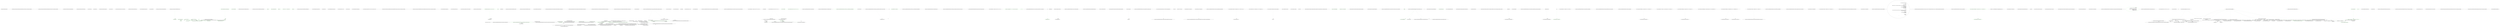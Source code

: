 digraph  {
n23 [label="Nancy.Routing.Trie.Nodes.CaptureNodeWithLiteral", span=""];
n0 [cluster="Nancy.Routing.Trie.Nodes.CaptureNodeWithLiteral.CaptureNodeWithLiteral(Nancy.Routing.Trie.Nodes.TrieNode, string, Nancy.Routing.Trie.ITrieNodeFactory)", label="Entry Nancy.Routing.Trie.Nodes.CaptureNodeWithLiteral.CaptureNodeWithLiteral(Nancy.Routing.Trie.Nodes.TrieNode, string, Nancy.Routing.Trie.ITrieNodeFactory)", span="26-26"];
n2 [cluster="Nancy.Routing.Trie.Nodes.CaptureNodeWithLiteral.CaptureNodeWithLiteral(Nancy.Routing.Trie.Nodes.TrieNode, string, Nancy.Routing.Trie.ITrieNodeFactory)", label="Exit Nancy.Routing.Trie.Nodes.CaptureNodeWithLiteral.CaptureNodeWithLiteral(Nancy.Routing.Trie.Nodes.TrieNode, string, Nancy.Routing.Trie.ITrieNodeFactory)", span="26-26"];
n3 [cluster="Nancy.Routing.Trie.Nodes.CaptureNodeWithLiteral.ExtractParameterName()", label="Entry Nancy.Routing.Trie.Nodes.CaptureNodeWithLiteral.ExtractParameterName()", span="51-51"];
n4 [cluster="Nancy.Routing.Trie.Nodes.CaptureNodeWithLiteral.Match(string)", label="Entry Nancy.Routing.Trie.Nodes.CaptureNodeWithLiteral.Match(string)", span="37-37"];
n11 [cluster="string.StartsWith(string)", label="Entry string.StartsWith(string)", span="0-0"];
n12 [cluster="string.EndsWith(string)", label="Entry string.EndsWith(string)", span="0-0"];
n13 [cluster="Nancy.Routing.Trie.SegmentMatch.SegmentMatch(bool)", label="Entry Nancy.Routing.Trie.SegmentMatch.SegmentMatch(bool)", span="26-26"];
n14 [cluster="string.Substring(int, int)", label="Entry string.Substring(int, int)", span="0-0"];
n15 [cluster="System.Collections.Generic.IDictionary<TKey, TValue>.Add(TKey, TValue)", label="Entry System.Collections.Generic.IDictionary<TKey, TValue>.Add(TKey, TValue)", span="0-0"];
n10 [cluster="Nancy.Routing.Trie.Nodes.CaptureNodeWithLiteral.Match(string)", label="Exit Nancy.Routing.Trie.Nodes.CaptureNodeWithLiteral.Match(string)", span="37-37"];
n21 [cluster="System.Text.RegularExpressions.Regex.Match(string)", label="Entry System.Text.RegularExpressions.Regex.Match(string)", span="0-0"];
n22 [cluster="string.Trim(params char[])", label="Entry string.Trim(params char[])", span="0-0"];
n20 [cluster="Nancy.Routing.Trie.Nodes.CaptureNodeWithLiteral.ExtractParameterName()", label="Exit Nancy.Routing.Trie.Nodes.CaptureNodeWithLiteral.ExtractParameterName()", span="51-51"];
m0_13 [cluster="Nancy.Routing.Trie.Nodes.CaptureNodeWithMultipleParameters.Match(string)", file="CaptureNodeWithMultipleParameters.cs", label="Entry Nancy.Routing.Trie.Nodes.CaptureNodeWithMultipleParameters.Match(string)", span="57-57"];
m0_14 [cluster="Nancy.Routing.Trie.Nodes.CaptureNodeWithMultipleParameters.Match(string)", color=green, community=0, file="CaptureNodeWithMultipleParameters.cs", label="var match = SegmentMatch.NoMatch", prediction=0, span="59-59"];
m0_15 [cluster="Nancy.Routing.Trie.Nodes.CaptureNodeWithMultipleParameters.Match(string)", color=green, community=0, file="CaptureNodeWithMultipleParameters.cs", label="var regex = new Regex(builtRegex)", prediction=1, span="60-60"];
m0_23 [cluster="Nancy.Routing.Trie.Nodes.CaptureNodeWithMultipleParameters.Match(string)", color=green, community=0, file="CaptureNodeWithMultipleParameters.cs", label="return match;", prediction=0, span="71-71"];
m0_16 [cluster="Nancy.Routing.Trie.Nodes.CaptureNodeWithMultipleParameters.Match(string)", color=green, community=0, file="CaptureNodeWithMultipleParameters.cs", label="regex.IsMatch(segment)", prediction=3, span="62-62"];
m0_17 [cluster="Nancy.Routing.Trie.Nodes.CaptureNodeWithMultipleParameters.Match(string)", color=green, community=0, file="CaptureNodeWithMultipleParameters.cs", label="match = new SegmentMatch(true)", prediction=0, span="64-64"];
m0_18 [cluster="Nancy.Routing.Trie.Nodes.CaptureNodeWithMultipleParameters.Match(string)", color=green, community=0, file="CaptureNodeWithMultipleParameters.cs", label="var regexMatch = regex.Match(segment)", prediction=0, span="65-65"];
m0_19 [cluster="Nancy.Routing.Trie.Nodes.CaptureNodeWithMultipleParameters.Match(string)", color=green, community=0, file="CaptureNodeWithMultipleParameters.cs", label="int i = 1", prediction=0, span="66-66"];
m0_20 [cluster="Nancy.Routing.Trie.Nodes.CaptureNodeWithMultipleParameters.Match(string)", color=green, community=0, file="CaptureNodeWithMultipleParameters.cs", label="i < regexMatch.Groups.Count", prediction=0, span="66-66"];
m0_21 [cluster="Nancy.Routing.Trie.Nodes.CaptureNodeWithMultipleParameters.Match(string)", color=green, community=0, file="CaptureNodeWithMultipleParameters.cs", label="match.CapturedParameters.Add(parameterNames[i - 1], regexMatch.Groups[i].Value)", prediction=0, span="68-68"];
m0_22 [cluster="Nancy.Routing.Trie.Nodes.CaptureNodeWithMultipleParameters.Match(string)", color=green, community=0, file="CaptureNodeWithMultipleParameters.cs", label="i++", prediction=0, span="66-66"];
m0_24 [cluster="Nancy.Routing.Trie.Nodes.CaptureNodeWithMultipleParameters.Match(string)", file="CaptureNodeWithMultipleParameters.cs", label="Exit Nancy.Routing.Trie.Nodes.CaptureNodeWithMultipleParameters.Match(string)", span="57-57"];
m0_3 [cluster="Nancy.Routing.Trie.Nodes.CaptureNodeWithMultipleParameters.ExtractParameterNames()", file="CaptureNodeWithMultipleParameters.cs", label="Entry Nancy.Routing.Trie.Nodes.CaptureNodeWithMultipleParameters.ExtractParameterNames()", span="77-77"];
m0_30 [cluster="Nancy.Routing.Trie.Nodes.CaptureNodeWithMultipleParameters.ExtractParameterNames()", color=green, community=0, file="CaptureNodeWithMultipleParameters.cs", label="var matches = MatchRegex.Matches(this.RouteDefinitionSegment)", prediction=0, span="79-79"];
m0_31 [cluster="Nancy.Routing.Trie.Nodes.CaptureNodeWithMultipleParameters.ExtractParameterNames()", color=green, community=0, file="CaptureNodeWithMultipleParameters.cs", label="builtRegex += ''^''", prediction=11, span="80-80"];
m0_32 [cluster="Nancy.Routing.Trie.Nodes.CaptureNodeWithMultipleParameters.ExtractParameterNames()", color=green, community=0, file="CaptureNodeWithMultipleParameters.cs", label=matches, prediction=0, span="81-81"];
m0_36 [cluster="Nancy.Routing.Trie.Nodes.CaptureNodeWithMultipleParameters.ExtractParameterNames()", color=green, community=0, file="CaptureNodeWithMultipleParameters.cs", label="builtRegex += Regex.Escape(match.Value)", prediction=13, span="90-90"];
m0_35 [cluster="Nancy.Routing.Trie.Nodes.CaptureNodeWithMultipleParameters.ExtractParameterNames()", color=green, community=0, file="CaptureNodeWithMultipleParameters.cs", label="builtRegex += ''(.+)''", prediction=14, span="86-86"];
m0_33 [cluster="Nancy.Routing.Trie.Nodes.CaptureNodeWithMultipleParameters.ExtractParameterNames()", color=green, community=0, file="CaptureNodeWithMultipleParameters.cs", label="match.Value.StartsWith(''{'') && match.Value.EndsWith(''}'')", prediction=15, span="83-83"];
m0_37 [cluster="Nancy.Routing.Trie.Nodes.CaptureNodeWithMultipleParameters.ExtractParameterNames()", color=green, community=0, file="CaptureNodeWithMultipleParameters.cs", label="builtRegex += ''$''", prediction=16, span="93-93"];
m0_34 [cluster="Nancy.Routing.Trie.Nodes.CaptureNodeWithMultipleParameters.ExtractParameterNames()", color=green, community=0, file="CaptureNodeWithMultipleParameters.cs", label="parameterNames.Add(match.Value.Trim('{', '}'))", prediction=0, span="85-85"];
m0_38 [cluster="Nancy.Routing.Trie.Nodes.CaptureNodeWithMultipleParameters.ExtractParameterNames()", file="CaptureNodeWithMultipleParameters.cs", label="Exit Nancy.Routing.Trie.Nodes.CaptureNodeWithMultipleParameters.ExtractParameterNames()", span="77-77"];
m0_26 [cluster="System.Text.RegularExpressions.Regex.IsMatch(string)", file="CaptureNodeWithMultipleParameters.cs", label="Entry System.Text.RegularExpressions.Regex.IsMatch(string)", span="0-0"];
m0_40 [cluster="string.EndsWith(string)", file="CaptureNodeWithMultipleParameters.cs", label="Entry string.EndsWith(string)", span="0-0"];
m0_28 [cluster="System.Text.RegularExpressions.Regex.Match(string)", file="CaptureNodeWithMultipleParameters.cs", label="Entry System.Text.RegularExpressions.Regex.Match(string)", span="0-0"];
m0_42 [cluster="System.Collections.Generic.List<T>.Add(T)", file="CaptureNodeWithMultipleParameters.cs", label="Entry System.Collections.Generic.List<T>.Add(T)", span="0-0"];
m0_39 [cluster="string.StartsWith(string)", file="CaptureNodeWithMultipleParameters.cs", label="Entry string.StartsWith(string)", span="0-0"];
m0_43 [cluster="System.Text.RegularExpressions.Regex.Escape(string)", file="CaptureNodeWithMultipleParameters.cs", label="Entry System.Text.RegularExpressions.Regex.Escape(string)", span="0-0"];
m0_9 [cluster="System.Collections.Generic.IEnumerable<TSource>.Count<TSource>(System.Func<TSource, bool>)", file="CaptureNodeWithMultipleParameters.cs", label="Entry System.Collections.Generic.IEnumerable<TSource>.Count<TSource>(System.Func<TSource, bool>)", span="0-0"];
m0_0 [cluster="Nancy.Routing.Trie.Nodes.CaptureNodeWithMultipleParameters.CaptureNodeWithMultipleParameters(Nancy.Routing.Trie.Nodes.TrieNode, string, Nancy.Routing.Trie.ITrieNodeFactory)", file="CaptureNodeWithMultipleParameters.cs", label="Entry Nancy.Routing.Trie.Nodes.CaptureNodeWithMultipleParameters.CaptureNodeWithMultipleParameters(Nancy.Routing.Trie.Nodes.TrieNode, string, Nancy.Routing.Trie.ITrieNodeFactory)", span="22-22"];
m0_1 [cluster="Nancy.Routing.Trie.Nodes.CaptureNodeWithMultipleParameters.CaptureNodeWithMultipleParameters(Nancy.Routing.Trie.Nodes.TrieNode, string, Nancy.Routing.Trie.ITrieNodeFactory)", color=green, community=0, file="CaptureNodeWithMultipleParameters.cs", label="this.ExtractParameterNames()", prediction=0, span="25-25"];
m0_2 [cluster="Nancy.Routing.Trie.Nodes.CaptureNodeWithMultipleParameters.CaptureNodeWithMultipleParameters(Nancy.Routing.Trie.Nodes.TrieNode, string, Nancy.Routing.Trie.ITrieNodeFactory)", file="CaptureNodeWithMultipleParameters.cs", label="Exit Nancy.Routing.Trie.Nodes.CaptureNodeWithMultipleParameters.CaptureNodeWithMultipleParameters(Nancy.Routing.Trie.Nodes.TrieNode, string, Nancy.Routing.Trie.ITrieNodeFactory)", span="22-22"];
m0_25 [cluster="System.Text.RegularExpressions.Regex.Regex(string)", file="CaptureNodeWithMultipleParameters.cs", label="Entry System.Text.RegularExpressions.Regex.Regex(string)", span="0-0"];
m0_8 [cluster="System.Collections.IEnumerable.Cast<TResult>()", file="CaptureNodeWithMultipleParameters.cs", label="Entry System.Collections.IEnumerable.Cast<TResult>()", span="0-0"];
m0_29 [cluster="System.Collections.Generic.IDictionary<TKey, TValue>.Add(TKey, TValue)", file="CaptureNodeWithMultipleParameters.cs", label="Entry System.Collections.Generic.IDictionary<TKey, TValue>.Add(TKey, TValue)", span="0-0"];
m0_27 [cluster="Nancy.Routing.Trie.SegmentMatch.SegmentMatch(bool)", file="CaptureNodeWithMultipleParameters.cs", label="Entry Nancy.Routing.Trie.SegmentMatch.SegmentMatch(bool)", span="26-26"];
m0_10 [cluster="lambda expression", file="CaptureNodeWithMultipleParameters.cs", label="Entry lambda expression", span="41-41"];
m0_11 [cluster="lambda expression", color=green, community=0, file="CaptureNodeWithMultipleParameters.cs", label="g.Value != ''''", prediction=19, span="41-41"];
m0_12 [cluster="lambda expression", file="CaptureNodeWithMultipleParameters.cs", label="Exit lambda expression", span="41-41"];
m0_4 [cluster="Nancy.Routing.Trie.Nodes.CaptureNodeWithMultipleParameters.IsMatch(string)", file="CaptureNodeWithMultipleParameters.cs", label="Entry Nancy.Routing.Trie.Nodes.CaptureNodeWithMultipleParameters.IsMatch(string)", span="39-39"];
m0_5 [cluster="Nancy.Routing.Trie.Nodes.CaptureNodeWithMultipleParameters.IsMatch(string)", color=green, community=0, file="CaptureNodeWithMultipleParameters.cs", label="return MatchRegex.Matches(segment).Cast<Group>().Count(g => g.Value != '''') > 1;", prediction=20, span="41-41"];
m0_6 [cluster="Nancy.Routing.Trie.Nodes.CaptureNodeWithMultipleParameters.IsMatch(string)", file="CaptureNodeWithMultipleParameters.cs", label="Exit Nancy.Routing.Trie.Nodes.CaptureNodeWithMultipleParameters.IsMatch(string)", span="39-39"];
m0_7 [cluster="System.Text.RegularExpressions.Regex.Matches(string)", file="CaptureNodeWithMultipleParameters.cs", label="Entry System.Text.RegularExpressions.Regex.Matches(string)", span="0-0"];
m0_44 [file="CaptureNodeWithMultipleParameters.cs", label="Nancy.Routing.Trie.Nodes.CaptureNodeWithMultipleParameters", span=""];
m1_0 [cluster="Nancy.Responses.Negotiation.IResponseProcessor.CanProcess(Nancy.Responses.Negotiation.MediaRange, dynamic, Nancy.NancyContext)", file="DefaultRoutePatternMatcherFixture.cs", label="Entry Nancy.Responses.Negotiation.IResponseProcessor.CanProcess(Nancy.Responses.Negotiation.MediaRange, dynamic, Nancy.NancyContext)", span="23-23"];
m1_1 [cluster="Nancy.Responses.Negotiation.IResponseProcessor.CanProcess(Nancy.Responses.Negotiation.MediaRange, dynamic, Nancy.NancyContext)", file="DefaultRoutePatternMatcherFixture.cs", label="Exit Nancy.Responses.Negotiation.IResponseProcessor.CanProcess(Nancy.Responses.Negotiation.MediaRange, dynamic, Nancy.NancyContext)", span="23-23"];
m1_2 [cluster="Nancy.Responses.Negotiation.IResponseProcessor.Process(Nancy.Responses.Negotiation.MediaRange, dynamic, Nancy.NancyContext)", file="DefaultRoutePatternMatcherFixture.cs", label="Entry Nancy.Responses.Negotiation.IResponseProcessor.Process(Nancy.Responses.Negotiation.MediaRange, dynamic, Nancy.NancyContext)", span="32-32"];
m1_3 [cluster="Nancy.Responses.Negotiation.IResponseProcessor.Process(Nancy.Responses.Negotiation.MediaRange, dynamic, Nancy.NancyContext)", file="DefaultRoutePatternMatcherFixture.cs", label="Exit Nancy.Responses.Negotiation.IResponseProcessor.Process(Nancy.Responses.Negotiation.MediaRange, dynamic, Nancy.NancyContext)", span="32-32"];
m2_28 [cluster="object.ShouldBeSameAs(object)", file="DefaultRouteResolverFixture.cs", label="Entry object.ShouldBeSameAs(object)", span="130-130"];
m2_29 [cluster="Nancy.Tests.Unit.Routing.DefaultRoutePatternMatcherFixture.Should_return_match_result_with_context_of_current_request_when_paths_do_not_match()", file="DefaultRouteResolverFixture.cs", label="Entry Nancy.Tests.Unit.Routing.DefaultRoutePatternMatcherFixture.Should_return_match_result_with_context_of_current_request_when_paths_do_not_match()", span="70-70"];
m2_32 [cluster="Nancy.Tests.Unit.Routing.DefaultRoutePatternMatcherFixture.Should_return_match_result_with_context_of_current_request_when_paths_do_not_match()", file="DefaultRouteResolverFixture.cs", label="results.Context.ShouldBeSameAs(context)", span="79-79"];
m2_68 [cluster="System.Uri.EscapeUriString(string)", file="DefaultRouteResolverFixture.cs", label="Entry System.Uri.EscapeUriString(string)", span="0-0"];
m2_74 [cluster="Unk.AddRange", file="DefaultRouteResolverFixture.cs", label="Entry Unk.AddRange", span=""];
m2_75 [cluster="System.Collections.Generic.List<T>.Add(T)", file="DefaultRouteResolverFixture.cs", label="Entry System.Collections.Generic.List<T>.Add(T)", span="0-0"];
m2_76 [cluster="System.CodeDom.Compiler.CompilerParameters.CompilerParameters(string[], string)", file="DefaultRouteResolverFixture.cs", label="Entry System.CodeDom.Compiler.CompilerParameters.CompilerParameters(string[], string)", span="0-0"];
m2_78 [cluster="Unk.CompileAssemblyFromDom", file="DefaultRouteResolverFixture.cs", label="Entry Unk.CompileAssemblyFromDom", span=""];
m2_116 [cluster="Nancy.Tests.Unit.Routing.DefaultRoutePatternMatcherFixture.Should_support_non_optional_parameters_after_optional_parameter()", file="DefaultRouteResolverFixture.cs", label="Entry Nancy.Tests.Unit.Routing.DefaultRoutePatternMatcherFixture.Should_support_non_optional_parameters_after_optional_parameter()", span="276-276"];
m2_22 [cluster="Nancy.Tests.Unit.Routing.DefaultRoutePatternMatcherFixture.Should_return_match_result_with_context_of_current_request_when_paths_matched()", file="DefaultRouteResolverFixture.cs", label="Entry Nancy.Tests.Unit.Routing.DefaultRoutePatternMatcherFixture.Should_return_match_result_with_context_of_current_request_when_paths_matched()", span="57-57"];
m2_65 [cluster="Nancy.Tests.Unit.Routing.DefaultRoutePatternMatcherFixture.Should_not_url_decode_captured_parameters()", file="DefaultRouteResolverFixture.cs", label="var results = this.matcher.Match(''/foo/'' + parameter, ''/foo/{bar}'', new[] { ''foo'', @''{bar}'' }, null)", span="152-152"];
m2_33 [cluster="Unk.GenerateCode", file="DefaultRouteResolverFixture.cs", label="Entry Unk.GenerateCode", span=""];
m2_35 [cluster="Nancy.Tests.Unit.Routing.DefaultRoutePatternMatcherFixture.Should_return_negative_match_result_when_paths_does_not_match()", file="DefaultRouteResolverFixture.cs", label="var results = this.matcher.Match(''/foo/bar'', ''/bar/foo'', new[] { ''bar'', ''foo'' }, null)", span="86-86"];
m2_36 [cluster="Nancy.Tests.Unit.Routing.DefaultRoutePatternMatcherFixture.Should_return_negative_match_result_when_paths_does_not_match()", color=green, community=0, file="DefaultRouteResolverFixture.cs", label="results.IsMatch.ShouldBeFalse()", prediction=21, span="89-89"];
m2_37 [cluster="Nancy.Tests.Unit.Routing.DefaultRoutePatternMatcherFixture.Should_return_negative_match_result_when_paths_does_not_match()", color=green, community=0, file="DefaultRouteResolverFixture.cs", label="Exit Nancy.Tests.Unit.Routing.DefaultRoutePatternMatcherFixture.Should_return_negative_match_result_when_paths_does_not_match()", prediction=22, span="83-83"];
m2_43 [cluster="Nancy.Tests.Unit.Routing.DefaultRoutePatternMatcherFixture.Should_capture_parameters()", file="DefaultRouteResolverFixture.cs", label="Entry Nancy.Tests.Unit.Routing.DefaultRoutePatternMatcherFixture.Should_capture_parameters()", span="103-103"];
m2_38 [cluster="bool.ShouldBeFalse()", color=green, community=0, file="DefaultRouteResolverFixture.cs", label="Entry bool.ShouldBeFalse()", prediction=23, span="90-90"];
m2_41 [cluster="Nancy.Tests.Unit.Routing.DefaultRoutePatternMatcherFixture.Should_be_case_insensitive_when_checking_for_match()", file="DefaultRouteResolverFixture.cs", label="results.IsMatch.ShouldBeTrue()", span="99-99"];
m2_39 [cluster="Nancy.Tests.Unit.Routing.DefaultRoutePatternMatcherFixture.Should_be_case_insensitive_when_checking_for_match()", file="DefaultRouteResolverFixture.cs", label="Entry Nancy.Tests.Unit.Routing.DefaultRoutePatternMatcherFixture.Should_be_case_insensitive_when_checking_for_match()", span="93-93"];
m2_42 [cluster="Nancy.Tests.Unit.Routing.DefaultRoutePatternMatcherFixture.Should_be_case_insensitive_when_checking_for_match()", file="DefaultRouteResolverFixture.cs", label="Exit Nancy.Tests.Unit.Routing.DefaultRoutePatternMatcherFixture.Should_be_case_insensitive_when_checking_for_match()", span="93-93"];
m2_40 [cluster="Nancy.Tests.Unit.Routing.DefaultRoutePatternMatcherFixture.Should_be_case_insensitive_when_checking_for_match()", color=green, community=0, file="DefaultRouteResolverFixture.cs", label="var results = this.matcher.Match(''/FoO/baR'', ''/fOO/bAr'', new[] { ''fOO'', ''bAr'' }, null)", prediction=24, span="96-96"];
m2_48 [cluster="object.ShouldEqual(object)", color=green, community=0, file="DefaultRouteResolverFixture.cs", label="Entry object.ShouldEqual(object)", prediction=25, span="95-95"];
m2_46 [cluster="Nancy.Tests.Unit.Routing.DefaultRoutePatternMatcherFixture.Should_capture_parameters()", file="DefaultRouteResolverFixture.cs", label="((string)results.Parameters[''baz'']).ShouldEqual(''baz'')", span="110-110"];
m2_47 [cluster="Nancy.Tests.Unit.Routing.DefaultRoutePatternMatcherFixture.Should_capture_parameters()", file="DefaultRouteResolverFixture.cs", label="Exit Nancy.Tests.Unit.Routing.DefaultRoutePatternMatcherFixture.Should_capture_parameters()", span="103-103"];
m2_49 [cluster="Nancy.Tests.Unit.Routing.DefaultRoutePatternMatcherFixture.Should_treat_parameters_as_greedy()", file="DefaultRouteResolverFixture.cs", label="Entry Nancy.Tests.Unit.Routing.DefaultRoutePatternMatcherFixture.Should_treat_parameters_as_greedy()", span="114-114"];
m2_58 [cluster="Nancy.Tests.Unit.Routing.DefaultRoutePatternMatcherFixture.Should_allow_regex_in_route_definition_and_capture_specified_parameters()", color=green, community=0, file="DefaultRouteResolverFixture.cs", label="Exit Nancy.Tests.Unit.Routing.DefaultRoutePatternMatcherFixture.Should_allow_regex_in_route_definition_and_capture_specified_parameters()", prediction=26, span="124-124"];
m2_55 [cluster="Nancy.Tests.Unit.Routing.DefaultRoutePatternMatcherFixture.Should_allow_regex_in_route_definition_and_capture_specified_parameters()", file="DefaultRouteResolverFixture.cs", label="results.IsMatch.ShouldBeTrue()", span="130-130"];
m2_59 [cluster="Nancy.Tests.Unit.Routing.DefaultRoutePatternMatcherFixture.Should_allow_regex_in_route_definition_and_return_negative_result_when_it_does_not_match()", file="DefaultRouteResolverFixture.cs", label="Entry Nancy.Tests.Unit.Routing.DefaultRoutePatternMatcherFixture.Should_allow_regex_in_route_definition_and_return_negative_result_when_it_does_not_match()", span="136-136"];
m2_57 [cluster="Nancy.Tests.Unit.Routing.DefaultRoutePatternMatcherFixture.Should_allow_regex_in_route_definition_and_capture_specified_parameters()", color=green, community=0, file="DefaultRouteResolverFixture.cs", label="((string)results.Parameters[''bar'']).ShouldEqual(''1234'')", prediction=27, span="132-132"];
m2_53 [cluster="Nancy.Tests.Unit.Routing.DefaultRoutePatternMatcherFixture.Should_allow_regex_in_route_definition_and_capture_specified_parameters()", file="DefaultRouteResolverFixture.cs", label="Entry Nancy.Tests.Unit.Routing.DefaultRoutePatternMatcherFixture.Should_allow_regex_in_route_definition_and_capture_specified_parameters()", span="124-124"];
m2_52 [cluster="Nancy.Tests.Unit.Routing.DefaultRoutePatternMatcherFixture.Should_treat_parameters_as_greedy()", file="DefaultRouteResolverFixture.cs", label="Exit Nancy.Tests.Unit.Routing.DefaultRoutePatternMatcherFixture.Should_treat_parameters_as_greedy()", span="114-114"];
m2_62 [cluster="Nancy.Tests.Unit.Routing.DefaultRoutePatternMatcherFixture.Should_allow_regex_in_route_definition_and_return_negative_result_when_it_does_not_match()", file="DefaultRouteResolverFixture.cs", label="Exit Nancy.Tests.Unit.Routing.DefaultRoutePatternMatcherFixture.Should_allow_regex_in_route_definition_and_return_negative_result_when_it_does_not_match()", span="136-136"];
m2_170 [cluster="Nancy.ViewEngines.Razor.HtmlHelpers.HtmlHelpers(Nancy.ViewEngines.IViewEngine, Nancy.ViewEngines.IRenderContext)", file="DefaultRouteResolverFixture.cs", label="Entry Nancy.ViewEngines.Razor.HtmlHelpers.HtmlHelpers(Nancy.ViewEngines.IViewEngine, Nancy.ViewEngines.IRenderContext)", span="16-16"];
m2_81 [cluster="Nancy.Tests.Unit.Routing.DefaultRoutePatternMatcherFixture.Should_allow_underscore_in_parameter_key()", file="DefaultRouteResolverFixture.cs", label="var results = this.matcher.Match(''/foo/'' + parameter, ''/foo/{b_ar}'', new[] { ''foo'', ''{b_ar}'' }, null)", span="191-191"];
m2_89 [cluster="lambda expression", color=green, community=0, file="DefaultRouteResolverFixture.cs", label="String.Format(''Error Compiling Template: ({0}, {1}) {2})'', error.Line, error.Column, error.ErrorText)", prediction=28, span="125-125"];
m2_90 [cluster="lambda expression", file="DefaultRouteResolverFixture.cs", label="Exit lambda expression", span="125-125"];
m2_91 [cluster="Unk.Format", file="DefaultRouteResolverFixture.cs", label="Entry Unk.Format", span=""];
m2_92 [cluster="lambda expression", file="DefaultRouteResolverFixture.cs", label="Entry lambda expression", span="126-126"];
m2_93 [cluster="lambda expression", color=green, community=0, file="DefaultRouteResolverFixture.cs", label="s1 + ''<br/>'' + s2", prediction=29, span="126-126"];
m2_8 [cluster="Nancy.Routing.DefaultRoutePatternMatcher.Match(string, string, System.Collections.Generic.IEnumerable<string>, Nancy.NancyContext)", file="DefaultRouteResolverFixture.cs", label="Entry Nancy.Routing.DefaultRoutePatternMatcher.Match(string, string, System.Collections.Generic.IEnumerable<string>, Nancy.NancyContext)", span="26-26"];
m2_104 [cluster="lambda expression", color=green, community=0, file="DefaultRouteResolverFixture.cs", label="new NancyRazorErrorView(error)", prediction=30, span="143-143"];
m2_105 [cluster="lambda expression", file="DefaultRouteResolverFixture.cs", label="Exit lambda expression", span="143-143"];
m2_106 [cluster="lambda expression", file="DefaultRouteResolverFixture.cs", label="Entry lambda expression", span="149-149"];
m2_107 [cluster="lambda expression", file="DefaultRouteResolverFixture.cs", label="new NancyRazorErrorView(error)", span="149-149"];
m2_64 [cluster="Nancy.Tests.Unit.Routing.DefaultRoutePatternMatcherFixture.Should_not_url_decode_captured_parameters()", file="DefaultRouteResolverFixture.cs", label="var parameter = Uri.EscapeUriString(''baa ram ewe{}'')", span="149-149"];
m2_67 [cluster="Nancy.Tests.Unit.Routing.DefaultRoutePatternMatcherFixture.Should_not_url_decode_captured_parameters()", file="DefaultRouteResolverFixture.cs", label="Exit Nancy.Tests.Unit.Routing.DefaultRoutePatternMatcherFixture.Should_not_url_decode_captured_parameters()", span="146-146"];
m2_0 [cluster="Nancy.Tests.Unit.Routing.DefaultRoutePatternMatcherFixture.DefaultRoutePatternMatcherFixture()", file="DefaultRouteResolverFixture.cs", label="Entry Nancy.Tests.Unit.Routing.DefaultRoutePatternMatcherFixture.DefaultRoutePatternMatcherFixture()", span="11-11"];
m2_1 [cluster="Nancy.Tests.Unit.Routing.DefaultRoutePatternMatcherFixture.DefaultRoutePatternMatcherFixture()", file="DefaultRouteResolverFixture.cs", label="this.matcher = new DefaultRoutePatternMatcher()", span="13-13"];
m2_2 [cluster="Nancy.ViewEngines.Razor.RazorViewEngine.RazorViewEngine(Nancy.ViewEngines.Razor.IRazorConfiguration)", file="DefaultRouteResolverFixture.cs", label="Entry Nancy.ViewEngines.Razor.RazorViewEngine.RazorViewEngine(Nancy.ViewEngines.Razor.IRazorConfiguration)", span="34-34"];
m2_139 [cluster="Nancy.Tests.Unit.Routing.DefaultRoutePatternMatcherFixture.Should_support_single_default_value_parameter_when_segment_contains_multiple_optional_parameters()", file="DefaultRouteResolverFixture.cs", label="((string)results.Parameters[''format'']).ShouldEqual(''cshtml'')", span="327-327"];
m2_23 [cluster="Nancy.Tests.Unit.Routing.DefaultRoutePatternMatcherFixture.Should_return_match_result_with_context_of_current_request_when_paths_matched()", file="DefaultRouteResolverFixture.cs", label="var context = new NancyContext()", span="60-60"];
m2_34 [cluster="Nancy.Tests.Unit.Routing.DefaultRoutePatternMatcherFixture.Should_return_negative_match_result_when_paths_does_not_match()", file="DefaultRouteResolverFixture.cs", label="Entry Nancy.Tests.Unit.Routing.DefaultRoutePatternMatcherFixture.Should_return_negative_match_result_when_paths_does_not_match()", span="83-83"];
m2_150 [cluster="lambda expression", file="DefaultRouteResolverFixture.cs", label="view = this.GetViewInstance(renderContext.LocateView(layout, model), renderContext, referencingAssembly, model)", span="225-225"];
m2_151 [cluster="lambda expression", file="DefaultRouteResolverFixture.cs", label="view.ExecuteView(body, sectionContents)", span="226-226"];
m2_152 [cluster="lambda expression", file="DefaultRouteResolverFixture.cs", label="body = view.Body", span="228-228"];
m2_153 [cluster="lambda expression", file="DefaultRouteResolverFixture.cs", label="sectionContents = view.SectionContents", span="229-229"];
m2_102 [cluster="Nancy.Tests.Unit.Routing.DefaultRoutePatternMatcherFixture.Should_capture_multiple_parameters_that_are_surrounded_by_characters()", file="DefaultRouteResolverFixture.cs", label="((string)results.Parameters[''format'']).ShouldEqual(''cshtml'')", span="242-242"];
m2_117 [cluster="Nancy.Tests.Unit.Routing.DefaultRoutePatternMatcherFixture.Should_support_non_optional_parameters_after_optional_parameter()", file="DefaultRouteResolverFixture.cs", label="var results = this.matcher.Match(''/foo/andreas'', ''/foo/{bar?hiya}/{name}'', new[] { ''foo'', ''{bar?hiya}'', ''{name}'' }, null)", span="279-279"];
m2_118 [cluster="Nancy.Tests.Unit.Routing.DefaultRoutePatternMatcherFixture.Should_support_non_optional_parameters_after_optional_parameter()", color=green, community=0, file="DefaultRouteResolverFixture.cs", label="((string)results.Parameters[''bar'']).ShouldEqual(''hiya'')", prediction=23, span="282-282"];
m2_119 [cluster="Nancy.Tests.Unit.Routing.DefaultRoutePatternMatcherFixture.Should_support_non_optional_parameters_after_optional_parameter()", file="DefaultRouteResolverFixture.cs", label="((string)results.Parameters[''name'']).ShouldEqual(''andreas'')", span="283-283"];
m2_120 [cluster="Nancy.Tests.Unit.Routing.DefaultRoutePatternMatcherFixture.Should_support_non_optional_parameters_after_optional_parameter()", file="DefaultRouteResolverFixture.cs", label="Exit Nancy.Tests.Unit.Routing.DefaultRoutePatternMatcherFixture.Should_support_non_optional_parameters_after_optional_parameter()", span="276-276"];
m2_121 [cluster="Nancy.Tests.Unit.Routing.DefaultRoutePatternMatcherFixture.Should_use_captured_value_for_optional_parameter_when_value_was_supplied_and_route_contains_additional_parameters()", file="DefaultRouteResolverFixture.cs", label="Entry Nancy.Tests.Unit.Routing.DefaultRoutePatternMatcherFixture.Should_use_captured_value_for_optional_parameter_when_value_was_supplied_and_route_contains_additional_parameters()", span="287-287"];
m2_122 [cluster="Nancy.Tests.Unit.Routing.DefaultRoutePatternMatcherFixture.Should_use_captured_value_for_optional_parameter_when_value_was_supplied_and_route_contains_additional_parameters()", file="DefaultRouteResolverFixture.cs", label="var results = this.matcher.Match(''/foo/bye/andreas'', ''/foo/{bar?hiya}/{name}'', new[] { ''foo'', ''{bar?hiya}'', ''{name}'' }, null)", span="290-290"];
m2_159 [cluster="Nancy.Tests.Unit.Routing.DefaultRoutePatternMatcherFixture.Should_support_literals_before_optional_parameter_when_value_was_not_supplied()", file="DefaultRouteResolverFixture.cs", label="var results = this.matcher.Match(''/foo/bar'', ''/foo/bar{format?cshtml}'', new[] { ''foo'', ''bar{format?cshtml}'' }, null)", span="375-375"];
m2_164 [cluster="Nancy.ViewEngines.Razor.RazorViewEngine.GetViewInstance(Nancy.ViewEngines.ViewLocationResult, Nancy.ViewEngines.IRenderContext, System.Reflection.Assembly, dynamic)", file="DefaultRouteResolverFixture.cs", label="var view = this.GetOrCompileView(viewLocationResult, renderContext, referencingAssembly)", span="240-240"];
m2_165 [cluster="Nancy.ViewEngines.Razor.RazorViewEngine.GetViewInstance(Nancy.ViewEngines.ViewLocationResult, Nancy.ViewEngines.IRenderContext, System.Reflection.Assembly, dynamic)", file="DefaultRouteResolverFixture.cs", label="view.Html = new HtmlHelpers(this, renderContext)", span="241-241"];
m2_166 [cluster="Nancy.ViewEngines.Razor.RazorViewEngine.GetViewInstance(Nancy.ViewEngines.ViewLocationResult, Nancy.ViewEngines.IRenderContext, System.Reflection.Assembly, dynamic)", file="DefaultRouteResolverFixture.cs", label="view.Url = new UrlHelpers(this, renderContext)", span="242-242"];
m2_167 [cluster="Nancy.ViewEngines.Razor.RazorViewEngine.GetViewInstance(Nancy.ViewEngines.ViewLocationResult, Nancy.ViewEngines.IRenderContext, System.Reflection.Assembly, dynamic)", file="DefaultRouteResolverFixture.cs", label="view.Model = model", span="243-243"];
m2_168 [cluster="Nancy.ViewEngines.Razor.RazorViewEngine.GetViewInstance(Nancy.ViewEngines.ViewLocationResult, Nancy.ViewEngines.IRenderContext, System.Reflection.Assembly, dynamic)", file="DefaultRouteResolverFixture.cs", label="return view;", span="244-244"];
m2_169 [cluster="Nancy.ViewEngines.Razor.RazorViewEngine.GetViewInstance(Nancy.ViewEngines.ViewLocationResult, Nancy.ViewEngines.IRenderContext, System.Reflection.Assembly, dynamic)", file="DefaultRouteResolverFixture.cs", label="Exit Nancy.ViewEngines.Razor.RazorViewEngine.GetViewInstance(Nancy.ViewEngines.ViewLocationResult, Nancy.ViewEngines.IRenderContext, System.Reflection.Assembly, dynamic)", span="238-238"];
m2_4 [cluster="Nancy.ViewEngines.Razor.RazorViewEngine.RazorViewEngine(Nancy.ViewEngines.Razor.IRazorConfiguration)", color=green, community=0, file="DefaultRouteResolverFixture.cs", label="this.engine = this.GetRazorTemplateEngine()", prediction=32, span="37-37"];
m2_5 [cluster="Nancy.ViewEngines.Razor.RazorViewEngine.RazorViewEngine(Nancy.ViewEngines.Razor.IRazorConfiguration)", color=green, community=0, file="DefaultRouteResolverFixture.cs", label="this.codeDomProvider = new CSharpCodeProvider()", prediction=33, span="38-38"];
m2_6 [cluster="Nancy.ViewEngines.Razor.RazorViewEngine.RazorViewEngine(Nancy.ViewEngines.Razor.IRazorConfiguration)", file="DefaultRouteResolverFixture.cs", label="Exit Nancy.ViewEngines.Razor.RazorViewEngine.RazorViewEngine(Nancy.ViewEngines.Razor.IRazorConfiguration)", span="34-34"];
m2_7 [cluster="Nancy.ViewEngines.Razor.RazorViewEngine.GetRazorTemplateEngine()", file="DefaultRouteResolverFixture.cs", label="Entry Nancy.ViewEngines.Razor.RazorViewEngine.GetRazorTemplateEngine()", span="41-41"];
m2_26 [cluster="Nancy.Tests.Unit.Routing.DefaultRoutePatternMatcherFixture.Should_return_match_result_with_context_of_current_request_when_paths_matched()", file="DefaultRouteResolverFixture.cs", label="Exit Nancy.Tests.Unit.Routing.DefaultRoutePatternMatcherFixture.Should_return_match_result_with_context_of_current_request_when_paths_matched()", span="57-57"];
m2_18 [cluster="Nancy.ViewEngines.Razor.RazorViewEngine.GetRazorTemplateEngine()", color=green, community=0, file="DefaultRouteResolverFixture.cs", label=namespaces, prediction=34, span="63-63"];
m2_20 [cluster="Nancy.ViewEngines.Razor.RazorViewEngine.GetRazorTemplateEngine()", color=green, community=0, file="DefaultRouteResolverFixture.cs", label="return new RazorTemplateEngine(host);", prediction=35, span="70-70"];
m2_21 [cluster="Nancy.ViewEngines.Razor.RazorViewEngine.GetRazorTemplateEngine()", file="DefaultRouteResolverFixture.cs", label="Exit Nancy.ViewEngines.Razor.RazorViewEngine.GetRazorTemplateEngine()", span="41-41"];
m2_112 [cluster="Nancy.ViewEngines.Razor.RazorViewEngine.GetAssemblyPath(System.Type)", color=green, community=0, file="DefaultRouteResolverFixture.cs", label="return GetAssemblyPath(type.Assembly);", prediction=36, span="156-156"];
m2_113 [cluster="Nancy.ViewEngines.Razor.RazorViewEngine.GetAssemblyPath(System.Type)", file="DefaultRouteResolverFixture.cs", label="Exit Nancy.ViewEngines.Razor.RazorViewEngine.GetAssemblyPath(System.Type)", span="155-155"];
m2_114 [cluster="Nancy.ViewEngines.Razor.RazorViewEngine.GetAssemblyPath(System.Reflection.Assembly)", file="DefaultRouteResolverFixture.cs", label="return new Uri(assembly.EscapedCodeBase).LocalPath;", span="160-160"];
m2_115 [cluster="Nancy.ViewEngines.Razor.RazorViewEngine.GetAssemblyPath(System.Reflection.Assembly)", file="DefaultRouteResolverFixture.cs", label="Exit Nancy.ViewEngines.Razor.RazorViewEngine.GetAssemblyPath(System.Reflection.Assembly)", span="159-159"];
m2_27 [cluster="Nancy.NancyContext.NancyContext()", file="DefaultRouteResolverFixture.cs", label="Entry Nancy.NancyContext.NancyContext()", span="25-25"];
m2_123 [cluster="Nancy.ViewEngines.IViewCache.GetOrAdd<TCompiledView>(Nancy.ViewEngines.ViewLocationResult, System.Func<Nancy.ViewEngines.ViewLocationResult, TCompiledView>)", file="DefaultRouteResolverFixture.cs", label="Entry Nancy.ViewEngines.IViewCache.GetOrAdd<TCompiledView>(Nancy.ViewEngines.ViewLocationResult, System.Func<Nancy.ViewEngines.ViewLocationResult, TCompiledView>)", span="16-16"];
m2_124 [cluster="System.Func<TResult>.Invoke()", file="DefaultRouteResolverFixture.cs", label="Entry System.Func<TResult>.Invoke()", span="0-0"];
m2_125 [cluster="lambda expression", file="DefaultRouteResolverFixture.cs", label="Entry lambda expression", span="167-167"];
m2_80 [cluster="Nancy.Tests.Unit.Routing.DefaultRoutePatternMatcherFixture.Should_allow_underscore_in_parameter_key()", file="DefaultRouteResolverFixture.cs", label="string parameter = ''lol''", span="188-188"];
m2_63 [cluster="System.IO.Path.GetTempPath()", file="DefaultRouteResolverFixture.cs", label="Entry System.IO.Path.GetTempPath()", span="0-0"];
m2_66 [cluster="string.Format(string, object)", file="DefaultRouteResolverFixture.cs", label="Entry string.Format(string, object)", span="0-0"];
m2_141 [cluster="Nancy.Tests.Unit.Routing.DefaultRoutePatternMatcherFixture.Should_support_default_values_for_all_parametes_when_segment_contains_multiple_parameters()", file="DefaultRouteResolverFixture.cs", label="Entry Nancy.Tests.Unit.Routing.DefaultRoutePatternMatcherFixture.Should_support_default_values_for_all_parametes_when_segment_contains_multiple_parameters()", span="331-331"];
m2_85 [cluster="Nancy.Tests.Unit.Routing.DefaultRoutePatternMatcherFixture.Should_capture_parameters_when_the_segment_contains_more_characters_after_parameter_declaration()", file="DefaultRouteResolverFixture.cs", label="string parameter = ''filename''", span="201-201"];
m2_88 [cluster="Nancy.Tests.Unit.Routing.DefaultRoutePatternMatcherFixture.Should_capture_parameters_when_the_segment_contains_more_characters_after_parameter_declaration()", file="DefaultRouteResolverFixture.cs", label="Exit Nancy.Tests.Unit.Routing.DefaultRoutePatternMatcherFixture.Should_capture_parameters_when_the_segment_contains_more_characters_after_parameter_declaration()", span="198-198"];
m2_96 [cluster="Nancy.Tests.Unit.Routing.DefaultRoutePatternMatcherFixture.Should_capture_multiple_parameters()", file="DefaultRouteResolverFixture.cs", label="((string)results.Parameters[''name'']).ShouldEqual(''filename'')", span="230-230"];
m2_110 [cluster="Nancy.Tests.Unit.Routing.DefaultRoutePatternMatcherFixture.Should_support_default_values_for_optional_parameters()", color=green, community=0, file="DefaultRouteResolverFixture.cs", label="((string)results.Parameters[''bar'']).ShouldEqual(''hiya'')", prediction=37, span="262-262"];
m2_109 [cluster="Nancy.Tests.Unit.Routing.DefaultRoutePatternMatcherFixture.Should_support_default_values_for_optional_parameters()", file="DefaultRouteResolverFixture.cs", label="var results = this.matcher.Match(''/foo'', ''/foo/{bar?hiya}'', new[] { ''foo'', ''{bar?hiya}'' }, null)", span="259-259"];
m2_111 [cluster="Nancy.Tests.Unit.Routing.DefaultRoutePatternMatcherFixture.Should_support_default_values_for_optional_parameters()", file="DefaultRouteResolverFixture.cs", label="Exit Nancy.Tests.Unit.Routing.DefaultRoutePatternMatcherFixture.Should_support_default_values_for_optional_parameters()", span="256-256"];
m2_103 [cluster="Nancy.Tests.Unit.Routing.DefaultRoutePatternMatcherFixture.Should_capture_multiple_parameters_that_are_surrounded_by_characters()", file="DefaultRouteResolverFixture.cs", label="Exit Nancy.Tests.Unit.Routing.DefaultRoutePatternMatcherFixture.Should_capture_multiple_parameters_that_are_surrounded_by_characters()", span="235-235"];
m2_94 [cluster="Nancy.Tests.Unit.Routing.DefaultRoutePatternMatcherFixture.Should_capture_multiple_parameters()", file="DefaultRouteResolverFixture.cs", label="Entry Nancy.Tests.Unit.Routing.DefaultRoutePatternMatcherFixture.Should_capture_multiple_parameters()", span="224-224"];
m2_126 [cluster="Nancy.Tests.Unit.Routing.DefaultRoutePatternMatcherFixture.Should_support_combination_of_optional_and_required_parameters_in_same_segment()", color=green, community=0, file="DefaultRouteResolverFixture.cs", label="Entry Nancy.Tests.Unit.Routing.DefaultRoutePatternMatcherFixture.Should_support_combination_of_optional_and_required_parameters_in_same_segment()", prediction=23, span="298-298"];
m2_127 [cluster="Nancy.Tests.Unit.Routing.DefaultRoutePatternMatcherFixture.Should_support_combination_of_optional_and_required_parameters_in_same_segment()", file="DefaultRouteResolverFixture.cs", label="var results = this.matcher.Match(''/foo/filename.cshtml'', ''/foo/{name?}.{format}'', new[] { ''foo'', ''{name?}.{format}'' }, null)", span="301-301"];
m2_143 [cluster="Nancy.Tests.Unit.Routing.DefaultRoutePatternMatcherFixture.Should_support_default_values_for_all_parametes_when_segment_contains_multiple_parameters()", file="DefaultRouteResolverFixture.cs", label="((string)results.Parameters[''name'']).ShouldEqual(''filename'')", span="337-337"];
m2_87 [cluster="Nancy.Tests.Unit.Routing.DefaultRoutePatternMatcherFixture.Should_capture_parameters_when_the_segment_contains_more_characters_after_parameter_declaration()", file="DefaultRouteResolverFixture.cs", label="((string)results.Parameters[''name'']).ShouldEqual(parameter)", span="207-207"];
m2_86 [cluster="Nancy.Tests.Unit.Routing.DefaultRoutePatternMatcherFixture.Should_capture_parameters_when_the_segment_contains_more_characters_after_parameter_declaration()", file="DefaultRouteResolverFixture.cs", label="var results = this.matcher.Match(''/foo/'' + parameter + ''.cshtml'', ''/foo/{name}.cshtml'', new[] { ''foo'', ''{name}.cshtml'' }, null)", span="204-204"];
m2_95 [cluster="Nancy.Tests.Unit.Routing.DefaultRoutePatternMatcherFixture.Should_capture_multiple_parameters()", file="DefaultRouteResolverFixture.cs", label="var results = this.matcher.Match(''/foo/filename.cshtml'', ''/foo/{name}.{format}'', new[] { ''foo'', ''{name}.{format}'' }, null)", span="227-227"];
m2_97 [cluster="Nancy.Tests.Unit.Routing.DefaultRoutePatternMatcherFixture.Should_capture_multiple_parameters()", file="DefaultRouteResolverFixture.cs", label="((string)results.Parameters[''format'']).ShouldEqual(''cshtml'')", span="231-231"];
m2_100 [cluster="Nancy.Tests.Unit.Routing.DefaultRoutePatternMatcherFixture.Should_capture_multiple_parameters_that_are_surrounded_by_characters()", file="DefaultRouteResolverFixture.cs", label="var results = this.matcher.Match(''/foo/barfilename.cshtmlbaz'', ''/foo/bar{name}.{format}baz'', new[] { ''foo'', ''bar{name}.{format}baz'' }, null)", span="238-238"];
m2_142 [cluster="Nancy.Tests.Unit.Routing.DefaultRoutePatternMatcherFixture.Should_support_default_values_for_all_parametes_when_segment_contains_multiple_parameters()", file="DefaultRouteResolverFixture.cs", label="var results = this.matcher.Match(''/foo/filename.cshtml'', ''/foo/{name?stuff}.{format?}'', new[] { ''foo'', ''{name?stuff}.{format?}'' }, null)", span="334-334"];
m2_144 [cluster="Nancy.Tests.Unit.Routing.DefaultRoutePatternMatcherFixture.Should_support_default_values_for_all_parametes_when_segment_contains_multiple_parameters()", file="DefaultRouteResolverFixture.cs", label="((string)results.Parameters[''format'']).ShouldEqual(''cshtml'')", span="338-338"];
m2_145 [cluster="Nancy.Tests.Unit.Routing.DefaultRoutePatternMatcherFixture.Should_support_default_values_for_all_parametes_when_segment_contains_multiple_parameters()", file="DefaultRouteResolverFixture.cs", label="Exit Nancy.Tests.Unit.Routing.DefaultRoutePatternMatcherFixture.Should_support_default_values_for_all_parametes_when_segment_contains_multiple_parameters()", span="331-331"];
m2_146 [cluster="Nancy.Tests.Unit.Routing.DefaultRoutePatternMatcherFixture.Should_support_literals_after_optional_parameter_when_value_was_supplied()", file="DefaultRouteResolverFixture.cs", label="Entry Nancy.Tests.Unit.Routing.DefaultRoutePatternMatcherFixture.Should_support_literals_after_optional_parameter_when_value_was_supplied()", span="342-342"];
m2_147 [cluster="Nancy.Tests.Unit.Routing.DefaultRoutePatternMatcherFixture.Should_support_literals_after_optional_parameter_when_value_was_supplied()", file="DefaultRouteResolverFixture.cs", label="var results = this.matcher.Match(''/foo/cshtmlbaz'', ''/foo/{format?}baz'', new[] { ''foo'', ''{format?}baz'' }, null)", span="345-345"];
m2_148 [cluster="Nancy.Tests.Unit.Routing.DefaultRoutePatternMatcherFixture.Should_support_literals_after_optional_parameter_when_value_was_supplied()", file="DefaultRouteResolverFixture.cs", label="((string)results.Parameters[''format'']).ShouldEqual(''cshtml'')", span="348-348"];
m2_149 [cluster="Nancy.Tests.Unit.Routing.DefaultRoutePatternMatcherFixture.Should_support_literals_after_optional_parameter_when_value_was_supplied()", file="DefaultRouteResolverFixture.cs", label="Exit Nancy.Tests.Unit.Routing.DefaultRoutePatternMatcherFixture.Should_support_literals_after_optional_parameter_when_value_was_supplied()", span="342-342"];
m2_154 [cluster="Nancy.Tests.Unit.Routing.DefaultRoutePatternMatcherFixture.Should_support_literals_before_optional_parameter_when_value_was_supplied()", file="DefaultRouteResolverFixture.cs", label="Entry Nancy.Tests.Unit.Routing.DefaultRoutePatternMatcherFixture.Should_support_literals_before_optional_parameter_when_value_was_supplied()", span="362-362"];
m2_108 [cluster="Nancy.Tests.Unit.Routing.DefaultRoutePatternMatcherFixture.Should_support_default_values_for_optional_parameters()", file="DefaultRouteResolverFixture.cs", label="Entry Nancy.Tests.Unit.Routing.DefaultRoutePatternMatcherFixture.Should_support_default_values_for_optional_parameters()", span="256-256"];
m2_99 [cluster="Nancy.Tests.Unit.Routing.DefaultRoutePatternMatcherFixture.Should_capture_multiple_parameters_that_are_surrounded_by_characters()", file="DefaultRouteResolverFixture.cs", label="Entry Nancy.Tests.Unit.Routing.DefaultRoutePatternMatcherFixture.Should_capture_multiple_parameters_that_are_surrounded_by_characters()", span="235-235"];
m2_101 [cluster="Nancy.Tests.Unit.Routing.DefaultRoutePatternMatcherFixture.Should_capture_multiple_parameters_that_are_surrounded_by_characters()", file="DefaultRouteResolverFixture.cs", label="((string)results.Parameters[''name'']).ShouldEqual(''filename'')", span="241-241"];
m2_155 [cluster="Nancy.Tests.Unit.Routing.DefaultRoutePatternMatcherFixture.Should_support_literals_before_optional_parameter_when_value_was_supplied()", file="DefaultRouteResolverFixture.cs", label="var results = this.matcher.Match(''/foo/barcshtml'', ''/foo/bar{format}'', new[] { ''foo'', ''bar{format?cshtml}'' }, null)", span="365-365"];
m2_156 [cluster="Nancy.Tests.Unit.Routing.DefaultRoutePatternMatcherFixture.Should_support_literals_before_optional_parameter_when_value_was_supplied()", file="DefaultRouteResolverFixture.cs", label="((string)results.Parameters[''format'']).ShouldEqual(''cshtml'')", span="368-368"];
m2_157 [cluster="Nancy.Tests.Unit.Routing.DefaultRoutePatternMatcherFixture.Should_support_literals_before_optional_parameter_when_value_was_supplied()", file="DefaultRouteResolverFixture.cs", label="Exit Nancy.Tests.Unit.Routing.DefaultRoutePatternMatcherFixture.Should_support_literals_before_optional_parameter_when_value_was_supplied()", span="362-362"];
m2_138 [cluster="Nancy.Tests.Unit.Routing.DefaultRoutePatternMatcherFixture.Should_support_single_default_value_parameter_when_segment_contains_multiple_optional_parameters()", file="DefaultRouteResolverFixture.cs", label="((string)results.Parameters[''name'']).ShouldEqual(''filename'')", span="326-326"];
m2_162 [cluster="System.IO.StreamWriter.Write(string)", file="DefaultRouteResolverFixture.cs", label="Nancy.Tests.Unit.Routing.DefaultRoutePatternMatcherFixture", span=""];
m2_98 [cluster="Nancy.Tests.Unit.Routing.DefaultRoutePatternMatcherFixture.Should_capture_multiple_parameters()", file="DefaultRouteResolverFixture.cs", label="Exit Nancy.Tests.Unit.Routing.DefaultRoutePatternMatcherFixture.Should_capture_multiple_parameters()", span="224-224"];
m2_136 [cluster="Nancy.ViewEngines.Razor.RazorViewEngine.RenderView(Nancy.ViewEngines.ViewLocationResult, dynamic, Nancy.ViewEngines.IRenderContext)", file="DefaultRouteResolverFixture.cs", label="return new HtmlResponse(contents: stream =>\r\n            {\r\n                var writer =\r\n                    new StreamWriter(stream);\r\n\r\n                NancyRazorViewBase view = this.GetViewInstance(viewLocationResult, renderContext, referencingAssembly, model);\r\n                view.ExecuteView(null, null);\r\n                var body = view.Body;\r\n                var sectionContents = view.SectionContents;\r\n                var root = !view.HasLayout;\r\n                var layout = view.Layout;\r\n                \r\n                while (!root)\r\n                {\r\n                    view = this.GetViewInstance(renderContext.LocateView(layout, model), renderContext, referencingAssembly, model);\r\n                    view.ExecuteView(body, sectionContents);\r\n\r\n                    body = view.Body;\r\n                    sectionContents = view.SectionContents;\r\n                    root = !view.HasLayout;\r\n                }\r\n\r\n                writer.Write(body);\r\n                writer.Flush();\r\n            });", span="211-235"];
m2_137 [cluster="Nancy.ViewEngines.Razor.RazorViewEngine.RenderView(Nancy.ViewEngines.ViewLocationResult, dynamic, Nancy.ViewEngines.IRenderContext)", file="DefaultRouteResolverFixture.cs", label="Exit Nancy.ViewEngines.Razor.RazorViewEngine.RenderView(Nancy.ViewEngines.ViewLocationResult, dynamic, Nancy.ViewEngines.IRenderContext)", span="197-197"];
m2_140 [cluster="Nancy.Responses.HtmlResponse.HtmlResponse(Nancy.HttpStatusCode, System.Action<System.IO.Stream>, System.Collections.Generic.IDictionary<string, string>, System.Collections.Generic.IEnumerable<Nancy.Cookies.INancyCookie>)", file="DefaultRouteResolverFixture.cs", label="Entry Nancy.Responses.HtmlResponse.HtmlResponse(Nancy.HttpStatusCode, System.Action<System.IO.Stream>, System.Collections.Generic.IDictionary<string, string>, System.Collections.Generic.IEnumerable<Nancy.Cookies.INancyCookie>)", span="19-19"];
m2_3 [cluster="Nancy.Routing.DefaultRoutePatternMatcher.DefaultRoutePatternMatcher()", file="DefaultRouteResolverFixture.cs", label="Entry Nancy.Routing.DefaultRoutePatternMatcher.DefaultRoutePatternMatcher()", span="13-13"];
m2_83 [cluster="Nancy.Tests.Unit.Routing.DefaultRoutePatternMatcherFixture.Should_allow_underscore_in_parameter_key()", file="DefaultRouteResolverFixture.cs", label="Exit Nancy.Tests.Unit.Routing.DefaultRoutePatternMatcherFixture.Should_allow_underscore_in_parameter_key()", span="185-185"];
m2_130 [cluster="Nancy.Tests.Unit.Routing.DefaultRoutePatternMatcherFixture.Should_support_combination_of_optional_and_required_parameters_in_same_segment()", file="DefaultRouteResolverFixture.cs", label="Exit Nancy.Tests.Unit.Routing.DefaultRoutePatternMatcherFixture.Should_support_combination_of_optional_and_required_parameters_in_same_segment()", span="298-298"];
m2_131 [cluster="Nancy.Tests.Unit.Routing.DefaultRoutePatternMatcherFixture.Should_support_multiple_optional_parameters_in_same_segment()", color=green, community=0, file="DefaultRouteResolverFixture.cs", label="Entry Nancy.Tests.Unit.Routing.DefaultRoutePatternMatcherFixture.Should_support_multiple_optional_parameters_in_same_segment()", prediction=39, span="309-309"];
m2_132 [cluster="Nancy.Tests.Unit.Routing.DefaultRoutePatternMatcherFixture.Should_support_multiple_optional_parameters_in_same_segment()", color=green, community=0, file="DefaultRouteResolverFixture.cs", label="var results = this.matcher.Match(''/foo/filename.cshtml'', ''/foo/{name?}.{format?}'', new[] { ''foo'', ''{name?}.{format?}'' }, null)", prediction=40, span="312-312"];
m2_133 [cluster="Nancy.Tests.Unit.Routing.DefaultRoutePatternMatcherFixture.Should_support_multiple_optional_parameters_in_same_segment()", file="DefaultRouteResolverFixture.cs", label="((string)results.Parameters[''name'']).ShouldEqual(''filename'')", span="315-315"];
m2_134 [cluster="Nancy.Tests.Unit.Routing.DefaultRoutePatternMatcherFixture.Should_support_multiple_optional_parameters_in_same_segment()", color=green, community=0, file="DefaultRouteResolverFixture.cs", label="((string)results.Parameters[''format'']).ShouldEqual(''cshtml'')", prediction=40, span="316-316"];
m2_135 [cluster="Nancy.Tests.Unit.Routing.DefaultRoutePatternMatcherFixture.Should_support_multiple_optional_parameters_in_same_segment()", file="DefaultRouteResolverFixture.cs", label="Exit Nancy.Tests.Unit.Routing.DefaultRoutePatternMatcherFixture.Should_support_multiple_optional_parameters_in_same_segment()", span="309-309"];
m2_70 [cluster="Nancy.Tests.Unit.Routing.DefaultRoutePatternMatcherFixture.Should_allow_all_of_the_unreserved_rfc_1738_characters_in_the_capture_segments()", file="DefaultRouteResolverFixture.cs", label="string parameter = ''0123456789abcdefghijklmnopqrstuvwxyzABCDEFGHIJKLMNOPQRSTUVWXYZ-_.!*'()''", span="162-162"];
m2_160 [cluster="Nancy.Tests.Unit.Routing.DefaultRoutePatternMatcherFixture.Should_support_literals_before_optional_parameter_when_value_was_not_supplied()", file="DefaultRouteResolverFixture.cs", label="((string)results.Parameters[''format'']).ShouldEqual(''cshtml'')", span="378-378"];
m2_24 [cluster="GeneratedClassContext.cstr", file="DefaultRouteResolverFixture.cs", label="Entry GeneratedClassContext.cstr", span=""];
m2_25 [cluster="Unk.Add", file="DefaultRouteResolverFixture.cs", label="Entry Unk.Add", span=""];
m2_69 [cluster="Nancy.ViewEngines.Razor.RazorViewEngine.GetAssemblyPath(System.Type)", file="DefaultRouteResolverFixture.cs", label="Entry Nancy.ViewEngines.Razor.RazorViewEngine.GetAssemblyPath(System.Type)", span="155-155"];
m2_71 [cluster="Nancy.ViewEngines.Razor.RazorViewEngine.GetAssemblyPath(System.Reflection.Assembly)", file="DefaultRouteResolverFixture.cs", label="Entry Nancy.ViewEngines.Razor.RazorViewEngine.GetAssemblyPath(System.Reflection.Assembly)", span="159-159"];
m2_73 [cluster="Unk.Select", file="DefaultRouteResolverFixture.cs", label="Entry Unk.Select", span=""];
m2_82 [cluster="Nancy.Tests.Unit.Routing.DefaultRoutePatternMatcherFixture.Should_allow_underscore_in_parameter_key()", file="DefaultRouteResolverFixture.cs", label="((string)results.Parameters[''b_ar'']).ShouldEqual(parameter)", span="194-194"];
m2_158 [cluster="System.IO.StreamWriter.StreamWriter(System.IO.Stream)", file="DefaultRouteResolverFixture.cs", label="Entry System.IO.StreamWriter.StreamWriter(System.IO.Stream)", span="0-0"];
m2_161 [cluster="Nancy.ViewEngines.IRenderContext.LocateView(string, dynamic)", file="DefaultRouteResolverFixture.cs", label="Entry Nancy.ViewEngines.IRenderContext.LocateView(string, dynamic)", span="34-34"];
m2_171 [cluster="Nancy.ViewEngines.Razor.UrlHelpers.UrlHelpers(Nancy.ViewEngines.Razor.RazorViewEngine, Nancy.ViewEngines.IRenderContext)", file="DefaultRouteResolverFixture.cs", label="Entry Nancy.ViewEngines.Razor.UrlHelpers.UrlHelpers(Nancy.ViewEngines.Razor.RazorViewEngine, Nancy.ViewEngines.IRenderContext)", span="7-7"];
m2_79 [cluster="System.Collections.IEnumerable.OfType<TResult>()", file="DefaultRouteResolverFixture.cs", label="Entry System.Collections.IEnumerable.OfType<TResult>()", span="0-0"];
m2_128 [cluster="Nancy.Tests.Unit.Routing.DefaultRoutePatternMatcherFixture.Should_support_combination_of_optional_and_required_parameters_in_same_segment()", file="DefaultRouteResolverFixture.cs", label="((string)results.Parameters[''name'']).ShouldEqual(''filename'')", span="304-304"];
m2_129 [cluster="Nancy.Tests.Unit.Routing.DefaultRoutePatternMatcherFixture.Should_support_combination_of_optional_and_required_parameters_in_same_segment()", file="DefaultRouteResolverFixture.cs", label="((string)results.Parameters[''format'']).ShouldEqual(''cshtml'')", span="305-305"];
m2_84 [cluster="Nancy.Tests.Unit.Routing.DefaultRoutePatternMatcherFixture.Should_capture_parameters_when_the_segment_contains_more_characters_after_parameter_declaration()", file="DefaultRouteResolverFixture.cs", label="Entry Nancy.Tests.Unit.Routing.DefaultRoutePatternMatcherFixture.Should_capture_parameters_when_the_segment_contains_more_characters_after_parameter_declaration()", span="198-198"];
m2_9 [cluster="Nancy.ViewEngines.Razor.RazorViewEngine.GetRazorTemplateEngine()", color=green, community=0, file="DefaultRouteResolverFixture.cs", label="var host = \r\n                new RazorEngineHost(new CSharpRazorCodeLanguage())\r\n                {\r\n                    DefaultBaseClass = typeof(NancyRazorViewBase).FullName,\r\n                    DefaultNamespace = ''RazorOutput'',\r\n                    DefaultClassName = ''RazorView''\r\n                }", prediction=42, span="43-49"];
m2_10 [cluster="Nancy.Tests.Unit.Routing.DefaultRoutePatternMatcherFixture.Should_ignore_trailing_slash_on_route_path()", file="DefaultRouteResolverFixture.cs", label="Entry Nancy.Tests.Unit.Routing.DefaultRoutePatternMatcherFixture.Should_ignore_trailing_slash_on_route_path()", span="27-27"];
m2_17 [cluster="Nancy.Tests.Unit.Routing.DefaultRoutePatternMatcherFixture.Should_ignore_trailing_slash_on_request_uri()", file="DefaultRouteResolverFixture.cs", label="Exit Nancy.Tests.Unit.Routing.DefaultRoutePatternMatcherFixture.Should_ignore_trailing_slash_on_request_uri()", span="37-37"];
m2_11 [cluster="Nancy.Tests.Unit.Routing.DefaultRoutePatternMatcherFixture.Should_ignore_trailing_slash_on_route_path()", file="DefaultRouteResolverFixture.cs", label="var results = this.matcher.Match(''/foo/bar'', ''/foo/bar/'', new[] { ''foo'', ''bar'' }, null)", span="30-30"];
m2_12 [cluster="Nancy.Tests.Unit.Routing.DefaultRoutePatternMatcherFixture.Should_ignore_trailing_slash_on_route_path()", file="DefaultRouteResolverFixture.cs", label="results.IsMatch.ShouldBeTrue()", span="33-33"];
m2_13 [cluster="Nancy.Tests.Unit.Routing.DefaultRoutePatternMatcherFixture.Should_ignore_trailing_slash_on_route_path()", file="DefaultRouteResolverFixture.cs", label="Exit Nancy.Tests.Unit.Routing.DefaultRoutePatternMatcherFixture.Should_ignore_trailing_slash_on_route_path()", span="27-27"];
m2_14 [cluster="Nancy.Tests.Unit.Routing.DefaultRoutePatternMatcherFixture.Should_ignore_trailing_slash_on_request_uri()", file="DefaultRouteResolverFixture.cs", label="Entry Nancy.Tests.Unit.Routing.DefaultRoutePatternMatcherFixture.Should_ignore_trailing_slash_on_request_uri()", span="37-37"];
m2_163 [cluster="System.IO.StreamWriter.Flush()", file="DefaultRouteResolverFixture.cs", label="Entry System.IO.StreamWriter.Flush()", span="0-0"];
m2_172 [file="DefaultRouteResolverFixture.cs", label="Nancy.ViewEngines.Razor.RazorViewEngine", span=""];
m2_177 [file="DefaultRouteResolverFixture.cs", label=type, span=""];
m2_175 [file="DefaultRouteResolverFixture.cs", label=error, span=""];
m2_178 [file="DefaultRouteResolverFixture.cs", label="System.Reflection.Assembly", span=""];
m2_173 [file="DefaultRouteResolverFixture.cs", label=err, span=""];
m2_179 [file="DefaultRouteResolverFixture.cs", label="Nancy.ViewEngines.ViewLocationResult", span=""];
m2_180 [file="DefaultRouteResolverFixture.cs", label=dynamic, span=""];
m2_181 [file="DefaultRouteResolverFixture.cs", label="Nancy.ViewEngines.IRenderContext", span=""];
m2_182 [file="DefaultRouteResolverFixture.cs", label=referencingAssembly, span=""];
m2_176 [file="DefaultRouteResolverFixture.cs", label=error, span=""];
m2_174 [file="DefaultRouteResolverFixture.cs", label=error, span=""];
m3_13 [cluster="Nancy.Routing.Trie.TrieNodeFactory.GetNodeForSegment(Nancy.Routing.Trie.Nodes.TrieNode, string)", file="TrieNodeFactory.cs", label="Exit Nancy.Routing.Trie.TrieNodeFactory.GetNodeForSegment(Nancy.Routing.Trie.Nodes.TrieNode, string)", span="16-16"];
m3_14 [cluster="Nancy.Routing.Trie.Nodes.RootNode.RootNode(Nancy.Routing.Trie.ITrieNodeFactory)", file="TrieNodeFactory.cs", label="Entry Nancy.Routing.Trie.Nodes.RootNode.RootNode(Nancy.Routing.Trie.ITrieNodeFactory)", span="21-21"];
m3_16 [cluster="string.StartsWith(string)", file="TrieNodeFactory.cs", label="Entry string.StartsWith(string)", span="0-0"];
m3_18 [cluster="Nancy.Routing.Trie.Nodes.RegExNode.RegExNode(Nancy.Routing.Trie.Nodes.TrieNode, string, Nancy.Routing.Trie.ITrieNodeFactory)", file="TrieNodeFactory.cs", label="Entry Nancy.Routing.Trie.Nodes.RegExNode.RegExNode(Nancy.Routing.Trie.Nodes.TrieNode, string, Nancy.Routing.Trie.ITrieNodeFactory)", span="21-21"];
m3_15 [cluster="string.ToCharArray()", file="TrieNodeFactory.cs", label="Entry string.ToCharArray()", span="0-0"];
m3_23 [cluster="Nancy.Routing.Trie.Nodes.GreedyRegExCaptureNode.GreedyRegExCaptureNode(Nancy.Routing.Trie.Nodes.TrieNode, string, Nancy.Routing.Trie.ITrieNodeFactory)", file="TrieNodeFactory.cs", label="Entry Nancy.Routing.Trie.Nodes.GreedyRegExCaptureNode.GreedyRegExCaptureNode(Nancy.Routing.Trie.Nodes.TrieNode, string, Nancy.Routing.Trie.ITrieNodeFactory)", span="27-27"];
m3_17 [cluster="string.EndsWith(string)", file="TrieNodeFactory.cs", label="Entry string.EndsWith(string)", span="0-0"];
m3_21 [cluster="Nancy.Routing.Trie.Nodes.CaptureNodeWithMultipleParameters.Match(string)", file="TrieNodeFactory.cs", label="match.CapturedParameters.Add(parameterNames[i - 1], regexMatch.Groups[i].Value)", span="68-68"];
m3_19 [cluster="System.Collections.Generic.IEnumerable<TSource>.First<TSource>()", file="TrieNodeFactory.cs", label="Entry System.Collections.Generic.IEnumerable<TSource>.First<TSource>()", span="0-0"];
m3_20 [cluster="System.Collections.Generic.IEnumerable<TSource>.Last<TSource>()", file="TrieNodeFactory.cs", label="Entry System.Collections.Generic.IEnumerable<TSource>.Last<TSource>()", span="0-0"];
m3_22 [cluster="Nancy.Routing.Trie.TrieNodeFactory.GetCaptureNode(Nancy.Routing.Trie.Nodes.TrieNode, string)", file="TrieNodeFactory.cs", label="Entry Nancy.Routing.Trie.TrieNodeFactory.GetCaptureNode(Nancy.Routing.Trie.Nodes.TrieNode, string)", span="48-48"];
m3_24 [cluster="Nancy.Routing.Trie.Nodes.CaptureNodeWithMultipleParameters.Match(string)", file="TrieNodeFactory.cs", label="Exit Nancy.Routing.Trie.Nodes.CaptureNodeWithMultipleParameters.Match(string)", span="57-57"];
m3_3 [cluster="Nancy.Routing.Trie.TrieNodeFactory.GetNodeForSegment(Nancy.Routing.Trie.Nodes.TrieNode, string)", color=green, community=0, file="TrieNodeFactory.cs", label="var chars = segment.ToCharArray()", prediction=43, span="23-23"];
m3_30 [cluster="Nancy.Routing.Trie.TrieNodeFactory.GetCaptureNode(Nancy.Routing.Trie.Nodes.TrieNode, string)", file="TrieNodeFactory.cs", label="segment.Contains('':'')", span="50-50"];
m3_31 [cluster="Nancy.Routing.Trie.TrieNodeFactory.GetCaptureNode(Nancy.Routing.Trie.Nodes.TrieNode, string)", file="TrieNodeFactory.cs", label="return new CaptureNodeWithConstraint(parent, segment, this);", span="52-52"];
m3_32 [cluster="Nancy.Routing.Trie.TrieNodeFactory.GetCaptureNode(Nancy.Routing.Trie.Nodes.TrieNode, string)", file="TrieNodeFactory.cs", label="segment.EndsWith(''?}'')", span="55-55"];
m3_33 [cluster="Nancy.Routing.Trie.TrieNodeFactory.GetCaptureNode(Nancy.Routing.Trie.Nodes.TrieNode, string)", file="TrieNodeFactory.cs", label="return new OptionalCaptureNode(parent, segment, this);", span="57-57"];
m3_37 [cluster="Nancy.Routing.Trie.TrieNodeFactory.GetCaptureNode(Nancy.Routing.Trie.Nodes.TrieNode, string)", file="TrieNodeFactory.cs", label="return new CaptureNodeWithDefaultValue(parent, segment, this);", span="67-67"];
m3_34 [cluster="Nancy.Routing.Trie.TrieNodeFactory.GetCaptureNode(Nancy.Routing.Trie.Nodes.TrieNode, string)", file="TrieNodeFactory.cs", label="segment.EndsWith(''*}'')", span="60-60"];
m3_36 [cluster="Nancy.Routing.Trie.TrieNodeFactory.GetCaptureNode(Nancy.Routing.Trie.Nodes.TrieNode, string)", file="TrieNodeFactory.cs", label="segment.Contains(''?'')", span="65-65"];
m3_35 [cluster="Nancy.Routing.Trie.TrieNodeFactory.GetCaptureNode(Nancy.Routing.Trie.Nodes.TrieNode, string)", file="TrieNodeFactory.cs", label="return new GreedyCaptureNode(parent, segment, this);", span="62-62"];
m3_38 [cluster="Nancy.Routing.Trie.TrieNodeFactory.GetCaptureNode(Nancy.Routing.Trie.Nodes.TrieNode, string)", file="TrieNodeFactory.cs", label="return new CaptureNode(parent, segment, this);", span="70-70"];
m3_28 [cluster="lambda expression", color=green, community=0, file="TrieNodeFactory.cs", label="c == '{' || c == '}'", prediction=44, span="30-30"];
m3_26 [cluster="System.Text.RegularExpressions.Regex.IsMatch(string)", file="TrieNodeFactory.cs", label="Entry System.Text.RegularExpressions.Regex.IsMatch(string)", span="0-0"];
m3_40 [cluster="string.EndsWith(string)", file="TrieNodeFactory.cs", label="Entry string.EndsWith(string)", span="0-0"];
m3_39 [cluster="Nancy.Routing.Trie.TrieNodeFactory.GetCaptureNode(Nancy.Routing.Trie.Nodes.TrieNode, string)", file="TrieNodeFactory.cs", label="Exit Nancy.Routing.Trie.TrieNodeFactory.GetCaptureNode(Nancy.Routing.Trie.Nodes.TrieNode, string)", span="48-48"];
m3_9 [cluster="Nancy.Routing.Trie.TrieNodeFactory.GetNodeForSegment(Nancy.Routing.Trie.Nodes.TrieNode, string)", file="TrieNodeFactory.cs", label="return new GreedyRegExCaptureNode(parent, segment, this);", span="37-37"];
m3_8 [cluster="Nancy.Routing.Trie.TrieNodeFactory.GetNodeForSegment(Nancy.Routing.Trie.Nodes.TrieNode, string)", file="TrieNodeFactory.cs", label="segment.StartsWith(''^('') && (segment.EndsWith('')'') || segment.EndsWith('')$''))", span="35-35"];
m3_0 [cluster="Nancy.Routing.Trie.TrieNodeFactory.GetNodeForSegment(Nancy.Routing.Trie.Nodes.TrieNode, string)", file="TrieNodeFactory.cs", label="Entry Nancy.Routing.Trie.TrieNodeFactory.GetNodeForSegment(Nancy.Routing.Trie.Nodes.TrieNode, string)", span="16-16"];
m3_1 [cluster="Nancy.Routing.Trie.TrieNodeFactory.GetNodeForSegment(Nancy.Routing.Trie.Nodes.TrieNode, string)", file="TrieNodeFactory.cs", label="parent == null", span="18-18"];
m3_2 [cluster="Nancy.Routing.Trie.TrieNodeFactory.GetNodeForSegment(Nancy.Routing.Trie.Nodes.TrieNode, string)", file="TrieNodeFactory.cs", label="return new RootNode(this);", span="20-20"];
m3_27 [cluster="lambda expression", file="TrieNodeFactory.cs", label="Entry lambda expression", span="30-30"];
m3_4 [cluster="Nancy.Routing.Trie.TrieNodeFactory.GetNodeForSegment(Nancy.Routing.Trie.Nodes.TrieNode, string)", file="TrieNodeFactory.cs", label="segment.StartsWith(''('') && segment.EndsWith('')'')", span="25-25"];
m3_5 [cluster="Nancy.Routing.Trie.TrieNodeFactory.GetNodeForSegment(Nancy.Routing.Trie.Nodes.TrieNode, string)", file="TrieNodeFactory.cs", label="return new RegExNode(parent, segment, this);", span="27-27"];
m3_6 [cluster="Nancy.Routing.Trie.TrieNodeFactory.GetNodeForSegment(Nancy.Routing.Trie.Nodes.TrieNode, string)", color=green, community=0, file="TrieNodeFactory.cs", label="chars.First() == '{' && chars.Last() == '}' && chars.Count(c => c == '{' || c == '}') == 2", prediction=43, span="30-30"];
m3_7 [cluster="Nancy.Routing.Trie.TrieNodeFactory.GetNodeForSegment(Nancy.Routing.Trie.Nodes.TrieNode, string)", file="TrieNodeFactory.cs", label="return this.GetCaptureNode(parent, segment);", span="32-32"];
m3_45 [cluster="Nancy.Routing.Trie.Nodes.CaptureNode.CaptureNode(Nancy.Routing.Trie.Nodes.TrieNode, string, Nancy.Routing.Trie.ITrieNodeFactory)", file="TrieNodeFactory.cs", label="Entry Nancy.Routing.Trie.Nodes.CaptureNode.CaptureNode(Nancy.Routing.Trie.Nodes.TrieNode, string, Nancy.Routing.Trie.ITrieNodeFactory)", span="17-17"];
m3_42 [cluster="System.Collections.Generic.List<T>.Add(T)", file="TrieNodeFactory.cs", label="Entry System.Collections.Generic.List<T>.Add(T)", span="0-0"];
m3_10 [cluster="Nancy.Routing.Trie.TrieNodeFactory.GetNodeForSegment(Nancy.Routing.Trie.Nodes.TrieNode, string)", color=green, community=0, file="TrieNodeFactory.cs", label="CaptureNodeWithMultipleParameters.IsMatch(segment)", prediction=46, span="40-40"];
m3_11 [cluster="Nancy.Routing.Trie.TrieNodeFactory.GetNodeForSegment(Nancy.Routing.Trie.Nodes.TrieNode, string)", color=green, community=0, file="TrieNodeFactory.cs", label="return new CaptureNodeWithMultipleParameters(parent, segment, this);", prediction=46, span="42-42"];
m3_12 [cluster="Nancy.Routing.Trie.TrieNodeFactory.GetNodeForSegment(Nancy.Routing.Trie.Nodes.TrieNode, string)", file="TrieNodeFactory.cs", label="return new LiteralNode(parent, segment, this);", span="45-45"];
m3_29 [cluster="System.Collections.Generic.IDictionary<TKey, TValue>.Add(TKey, TValue)", file="TrieNodeFactory.cs", label="Entry System.Collections.Generic.IDictionary<TKey, TValue>.Add(TKey, TValue)", span="0-0"];
m3_41 [cluster="Nancy.Routing.Trie.Nodes.CaptureNodeWithConstraint.CaptureNodeWithConstraint(Nancy.Routing.Trie.Nodes.TrieNode, string, Nancy.Routing.Trie.ITrieNodeFactory)", file="TrieNodeFactory.cs", label="Entry Nancy.Routing.Trie.Nodes.CaptureNodeWithConstraint.CaptureNodeWithConstraint(Nancy.Routing.Trie.Nodes.TrieNode, string, Nancy.Routing.Trie.ITrieNodeFactory)", span="23-23"];
m3_43 [cluster="Nancy.Routing.Trie.Nodes.GreedyCaptureNode.GreedyCaptureNode(Nancy.Routing.Trie.Nodes.TrieNode, string, Nancy.Routing.Trie.ITrieNodeFactory)", file="TrieNodeFactory.cs", label="Entry Nancy.Routing.Trie.Nodes.GreedyCaptureNode.GreedyCaptureNode(Nancy.Routing.Trie.Nodes.TrieNode, string, Nancy.Routing.Trie.ITrieNodeFactory)", span="25-25"];
m3_25 [cluster="System.Text.RegularExpressions.Regex.Regex(string)", file="TrieNodeFactory.cs", label="Entry System.Text.RegularExpressions.Regex.Regex(string)", span="0-0"];
m3_44 [cluster="Nancy.Routing.Trie.Nodes.CaptureNodeWithDefaultValue.CaptureNodeWithDefaultValue(Nancy.Routing.Trie.Nodes.TrieNode, string, Nancy.Routing.Trie.ITrieNodeFactory)", file="TrieNodeFactory.cs", label="Nancy.Routing.Trie.Nodes.CaptureNodeWithMultipleParameters", span=""];
m3_46 [file="TrieNodeFactory.cs", label="Nancy.Routing.Trie.TrieNodeFactory", span=""];
m0_13 -> m0_16  [color=green, key=1, label=string, style=dashed];
m0_14 -> m0_23  [color=green, key=1, label=match, style=dashed];
m0_17 -> m0_23  [color=green, key=1, label=match, style=dashed];
m0_17 -> m0_21  [color=green, key=1, label=match, style=dashed];
m0_18 -> m0_20  [color=green, key=1, label=regexMatch, style=dashed];
m0_18 -> m0_21  [color=green, key=1, label=regexMatch, style=dashed];
m0_19 -> m0_21  [color=green, key=1, label=i, style=dashed];
m0_19 -> m0_22  [color=green, key=1, label=i, style=dashed];
m0_22 -> m0_22  [color=green, key=1, label=i, style=dashed];
m0_30 -> m0_32  [color=green, key=1, label=matches, style=dashed];
m0_32 -> m0_34  [color=green, key=1, label=match, style=dashed];
m0_5 -> m0_10  [color=green, key=1, label="lambda expression", style=dashed];
m0_44 -> m0_1  [color=green, key=1, label="Nancy.Routing.Trie.Nodes.CaptureNodeWithMultipleParameters", style=dashed];
m0_44 -> m0_21  [color=green, key=1, label="Nancy.Routing.Trie.Nodes.CaptureNodeWithMultipleParameters", style=dashed];
m0_44 -> m0_34  [color=green, key=1, label="Nancy.Routing.Trie.Nodes.CaptureNodeWithMultipleParameters", style=dashed];
m2_35 -> m2_43  [color=darkseagreen4, key=1, label="System.Reflection.Assembly", style=dashed];
m2_35 -> m2_46  [color=darkseagreen4, key=1, label="System.CodeDom.Compiler.CodeDomProvider", style=dashed];
m2_37 -> m2_41  [color=green, key=1, label=assemblies, style=dashed];
m2_39 -> m2_41  [color=darkseagreen4, key=1, label=assemblyNames, style=dashed];
m2_48 -> m2_88  [color=green, key=1, label="lambda expression", style=dashed];
m2_48 -> m2_92  [color=green, key=1, label="lambda expression", style=dashed];
m2_48 -> m2_96  [color=green, key=1, label=err, style=dashed];
m2_46 -> m2_48  [color=green, key=1, label=results, style=dashed];
m2_59 -> m2_107  [color=darkseagreen4, key=1, label=error, style=dashed];
m2_90 -> m2_92  [color=darkseagreen4, key=1, label=parameter, style=dashed];
m2_64 -> m2_66  [color=darkseagreen4, key=1, label=parameter, style=dashed];
m2_23 -> m2_25  [color=darkseagreen4, key=1, label=context, style=dashed];
m2_150 -> m2_154  [color=darkseagreen4, key=1, label=view, style=dashed];
m2_117 -> m2_126  [color=green, key=1, label="System.Reflection.Assembly", style=dashed];
m2_118 -> m2_125  [color=green, key=1, label="lambda expression", style=dashed];
m2_119 -> m2_121  [color=darkseagreen4, key=1, label=view, style=dashed];
m2_122 -> m2_124  [color=darkseagreen4, key=1, label=results, style=dashed];
m2_164 -> m2_168  [color=darkseagreen4, key=1, label=view, style=dashed];
m2_80 -> m2_82  [color=darkseagreen4, key=1, label=parameter, style=dashed];
m2_85 -> m2_87  [color=darkseagreen4, key=1, label=parameter, style=dashed];
m2_127 -> m2_129  [color=darkseagreen4, key=1, label=results, style=dashed];
m2_143 -> m2_145  [color=darkseagreen4, key=1, label=view, style=dashed];
m2_143 -> m2_146  [color=darkseagreen4, key=1, label=view, style=dashed];
m2_143 -> m2_148  [color=darkseagreen4, key=1, label=view, style=dashed];
m2_95 -> m2_97  [color=darkseagreen4, key=1, label=results, style=dashed];
m2_142 -> m2_156  [color=darkseagreen4, key=1, label=writer, style=dashed];
m2_142 -> m2_144  [color=darkseagreen4, key=1, label=results, style=dashed];
m2_145 -> m2_151  [color=darkseagreen4, key=1, label=body, style=dashed];
m2_146 -> m2_151  [color=darkseagreen4, key=1, label=sectionContents, style=dashed];
m2_147 -> m2_149  [color=darkseagreen4, key=1, label=root, style=dashed];
m2_162 -> m2_24  [color=darkseagreen4, key=1, label="Nancy.Tests.Unit.Routing.DefaultRoutePatternMatcherFixture", style=dashed];
m2_162 -> m2_71  [color=darkseagreen4, key=1, label="Nancy.Tests.Unit.Routing.DefaultRoutePatternMatcherFixture", style=dashed];
m2_162 -> m2_76  [color=darkseagreen4, key=1, label="Nancy.Tests.Unit.Routing.DefaultRoutePatternMatcherFixture", style=dashed];
m2_162 -> m2_91  [color=darkseagreen4, key=1, label="Nancy.Tests.Unit.Routing.DefaultRoutePatternMatcherFixture", style=dashed];
m2_162 -> m2_105  [color=darkseagreen4, key=1, label="Nancy.Tests.Unit.Routing.DefaultRoutePatternMatcherFixture", style=dashed];
m2_162 -> m2_113  [color=darkseagreen4, key=1, label="Nancy.Tests.Unit.Routing.DefaultRoutePatternMatcherFixture", style=dashed];
m2_162 -> m2_137  [color=darkseagreen4, key=1, label="Nancy.Tests.Unit.Routing.DefaultRoutePatternMatcherFixture", style=dashed];
m2_162 -> m2_151  [color=darkseagreen4, key=1, label="Nancy.Tests.Unit.Routing.DefaultRoutePatternMatcherFixture", style=dashed];
m2_137 -> m2_139  [color=darkseagreen4, key=1, label=results, style=dashed];
m2_130 -> m2_133  [color=darkseagreen4, key=1, label=dynamic, style=dashed];
m2_130 -> m2_143  [color=darkseagreen4, key=1, label="Nancy.ViewEngines.ViewLocationResult", style=dashed];
m2_131 -> m2_143  [color=green, key=1, label=referencingAssembly, style=dashed];
m2_132 -> m2_134  [color=darkseagreen4, key=1, label=results, style=dashed];
m2_133 -> m2_135  [color=darkseagreen4, key=1, label=underlyingSystemType, style=dashed];
m2_135 -> m2_143  [color=darkseagreen4, key=1, label=referencingAssembly, style=dashed];
m2_10 -> m2_20  [color=green, key=1, label=host, style=dashed];
m2_10 -> m2_10  [color=darkseagreen4, key=1, label=host, style=dashed];
m2_10 -> m2_12  [color=darkseagreen4, key=1, label=host, style=dashed];
m2_10 -> m2_13  [color=darkseagreen4, key=1, label=host, style=dashed];
m2_10 -> m2_14  [color=darkseagreen4, key=1, label=host, style=dashed];
m2_172 -> m2_38  [color=green, key=1, label="Nancy.ViewEngines.Razor.RazorViewEngine", style=dashed];
m2_172 -> m2_118  [color=green, key=1, label="Nancy.ViewEngines.Razor.RazorViewEngine", style=dashed];
m2_172 -> m2_126  [color=green, key=1, label="Nancy.ViewEngines.Razor.RazorViewEngine", style=dashed];
m2_172 -> m2_3  [color=darkseagreen4, key=1, label="Nancy.ViewEngines.Razor.RazorViewEngine", style=dashed];
m2_172 -> m2_29  [color=darkseagreen4, key=1, label="Nancy.ViewEngines.Razor.RazorViewEngine", style=dashed];
m2_172 -> m2_39  [color=darkseagreen4, key=1, label="Nancy.ViewEngines.Razor.RazorViewEngine", style=dashed];
m2_172 -> m2_41  [color=darkseagreen4, key=1, label="Nancy.ViewEngines.Razor.RazorViewEngine", style=dashed];
m2_172 -> m2_42  [color=darkseagreen4, key=1, label="Nancy.ViewEngines.Razor.RazorViewEngine", style=dashed];
m2_172 -> m2_143  [color=darkseagreen4, key=1, label="Nancy.ViewEngines.Razor.RazorViewEngine", style=dashed];
m2_177 -> m2_110  [color=green, key=1, label=type, style=dashed];
m2_175 -> m2_104  [color=green, key=1, label=error, style=dashed];
m2_178 -> m2_126  [color=green, key=1, label="System.Reflection.Assembly", style=dashed];
m2_173 -> m2_96  [color=darkseagreen4, key=1, label=err, style=dashed];
m2_179 -> m2_143  [color=darkseagreen4, key=1, label="Nancy.ViewEngines.ViewLocationResult", style=dashed];
m2_180 -> m2_143  [color=darkseagreen4, key=1, label=dynamic, style=dashed];
m2_181 -> m2_143  [color=darkseagreen4, key=1, label="Nancy.ViewEngines.IRenderContext", style=dashed];
m2_182 -> m2_143  [color=darkseagreen4, key=1, label=referencingAssembly, style=dashed];
m2_176 -> m2_107  [color=darkseagreen4, key=1, label=error, style=dashed];
m3_13 -> m3_16  [color=darkseagreen4, key=1, label=string, style=dashed];
m3_13 -> m3_18  [color=darkseagreen4, key=1, label=string, style=dashed];
m3_14 -> m3_23  [color=darkseagreen4, key=1, label=match, style=dashed];
m3_18 -> m3_20  [color=darkseagreen4, key=1, label=regexMatch, style=dashed];
m3_18 -> m3_21  [color=darkseagreen4, key=1, label=regexMatch, style=dashed];
m3_15 -> m3_18  [color=darkseagreen4, key=1, label=regex, style=dashed];
m3_17 -> m3_21  [color=darkseagreen4, key=1, label=match, style=dashed];
m3_17 -> m3_23  [color=darkseagreen4, key=1, label=match, style=dashed];
m3_19 -> m3_21  [color=darkseagreen4, key=1, label=i, style=dashed];
m3_19 -> m3_22  [color=darkseagreen4, key=1, label=i, style=dashed];
m3_22 -> m3_22  [color=darkseagreen4, key=1, label=i, style=dashed];
m3_22 -> m3_31  [color=darkseagreen4, key=1, label="Nancy.Routing.Trie.Nodes.TrieNode", style=dashed];
m3_22 -> m3_32  [color=darkseagreen4, key=1, label=string, style=dashed];
m3_22 -> m3_33  [color=darkseagreen4, key=1, label="Nancy.Routing.Trie.Nodes.TrieNode", style=dashed];
m3_22 -> m3_34  [color=darkseagreen4, key=1, label=string, style=dashed];
m3_22 -> m3_35  [color=darkseagreen4, key=1, label="Nancy.Routing.Trie.Nodes.TrieNode", style=dashed];
m3_22 -> m3_36  [color=darkseagreen4, key=1, label=string, style=dashed];
m3_22 -> m3_37  [color=darkseagreen4, key=1, label="Nancy.Routing.Trie.Nodes.TrieNode", style=dashed];
m3_22 -> m3_38  [color=darkseagreen4, key=1, label="Nancy.Routing.Trie.Nodes.TrieNode", style=dashed];
m3_3 -> m3_6  [color=green, key=1, label=chars, style=dashed];
m3_30 -> m3_32  [color=darkseagreen4, key=1, label=matches, style=dashed];
m3_32 -> m3_34  [color=darkseagreen4, key=1, label=match, style=dashed];
m3_32 -> m3_36  [color=darkseagreen4, key=1, label=match, style=dashed];
m3_0 -> m3_10  [color=green, key=1, label=string, style=dashed];
m3_0 -> m3_11  [color=green, key=1, label="Nancy.Routing.Trie.Nodes.TrieNode", style=dashed];
m3_0 -> m3_4  [color=darkseagreen4, key=1, label=string, style=dashed];
m3_0 -> m3_5  [color=darkseagreen4, key=1, label="Nancy.Routing.Trie.Nodes.TrieNode", style=dashed];
m3_0 -> m3_7  [color=darkseagreen4, key=1, label="Nancy.Routing.Trie.Nodes.TrieNode", style=dashed];
m3_0 -> m3_8  [color=darkseagreen4, key=1, label=string, style=dashed];
m3_0 -> m3_9  [color=darkseagreen4, key=1, label="Nancy.Routing.Trie.Nodes.TrieNode", style=dashed];
m3_0 -> m3_12  [color=darkseagreen4, key=1, label="Nancy.Routing.Trie.Nodes.TrieNode", style=dashed];
m3_5 -> m3_10  [color=darkseagreen4, key=1, label="lambda expression", style=dashed];
m3_6 -> m3_27  [color=green, key=1, label="lambda expression", style=dashed];
m3_44 -> m3_1  [color=darkseagreen4, key=1, label="Nancy.Routing.Trie.Nodes.CaptureNodeWithMultipleParameters", style=dashed];
m3_44 -> m3_15  [color=darkseagreen4, key=1, label="Nancy.Routing.Trie.Nodes.CaptureNodeWithMultipleParameters", style=dashed];
m3_44 -> m3_21  [color=darkseagreen4, key=1, label="Nancy.Routing.Trie.Nodes.CaptureNodeWithMultipleParameters", style=dashed];
m3_44 -> m3_30  [color=darkseagreen4, key=1, label="Nancy.Routing.Trie.Nodes.CaptureNodeWithMultipleParameters", style=dashed];
m3_44 -> m3_31  [color=darkseagreen4, key=1, label="Nancy.Routing.Trie.Nodes.CaptureNodeWithMultipleParameters", style=dashed];
m3_44 -> m3_34  [color=darkseagreen4, key=1, label="Nancy.Routing.Trie.Nodes.CaptureNodeWithMultipleParameters", style=dashed];
m3_44 -> m3_35  [color=darkseagreen4, key=1, label="Nancy.Routing.Trie.Nodes.CaptureNodeWithMultipleParameters", style=dashed];
m3_44 -> m3_36  [color=darkseagreen4, key=1, label="Nancy.Routing.Trie.Nodes.CaptureNodeWithMultipleParameters", style=dashed];
m3_44 -> m3_37  [color=darkseagreen4, key=1, label="Nancy.Routing.Trie.Nodes.CaptureNodeWithMultipleParameters", style=dashed];
m3_46 -> m3_11  [color=green, key=1, label="Nancy.Routing.Trie.TrieNodeFactory", style=dashed];
m3_46 -> m3_12  [color=darkseagreen4, key=1, label="Nancy.Routing.Trie.TrieNodeFactory", style=dashed];
m3_46 -> m3_2  [color=darkseagreen4, key=1, label="Nancy.Routing.Trie.TrieNodeFactory", style=dashed];
m3_46 -> m3_5  [color=darkseagreen4, key=1, label="Nancy.Routing.Trie.TrieNodeFactory", style=dashed];
m3_46 -> m3_7  [color=darkseagreen4, key=1, label="Nancy.Routing.Trie.TrieNodeFactory", style=dashed];
m3_46 -> m3_9  [color=darkseagreen4, key=1, label="Nancy.Routing.Trie.TrieNodeFactory", style=dashed];
m3_46 -> m3_31  [color=darkseagreen4, key=1, label="Nancy.Routing.Trie.TrieNodeFactory", style=dashed];
m3_46 -> m3_33  [color=darkseagreen4, key=1, label="Nancy.Routing.Trie.TrieNodeFactory", style=dashed];
m3_46 -> m3_35  [color=darkseagreen4, key=1, label="Nancy.Routing.Trie.TrieNodeFactory", style=dashed];
m3_46 -> m3_37  [color=darkseagreen4, key=1, label="Nancy.Routing.Trie.TrieNodeFactory", style=dashed];
m3_46 -> m3_38  [color=darkseagreen4, key=1, label="Nancy.Routing.Trie.TrieNodeFactory", style=dashed];
}

